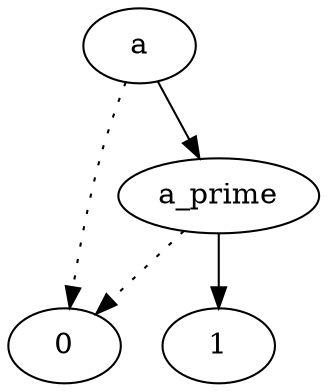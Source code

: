 digraph bdd {
n1 [label = "a_prime"];
n1 -> n18446744073709551615 [style=dotted];
n1 -> n18446744073709551614;
n2 [label = "a"];
n2 -> n18446744073709551615 [style=dotted];
n2 -> n1;
n18446744073709551615 [label="0"];
n18446744073709551614 [label="1"];
}